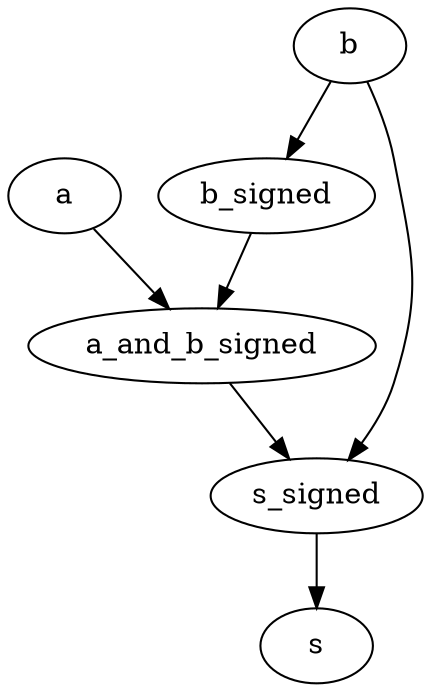 strict digraph "" {
	a	[complexity=10,
		importance=0.778378104934,
		rank=0.0778378104934];
	a_and_b_signed	[complexity=7,
		importance=0.69189157755,
		rank=0.0988416539357];
	a -> a_and_b_signed;
	b	[complexity=13,
		importance=0.879279168802,
		rank=0.0676368591386];
	b_signed	[complexity=10,
		importance=0.792792641418,
		rank=0.0792792641418];
	b -> b_signed;
	s_signed	[complexity=4,
		importance=0.533332428435,
		rank=0.133333107109];
	b -> s_signed;
	b_signed -> a_and_b_signed;
	s	[complexity=0,
		importance=0.176575962053,
		rank=0.0];
	s_signed -> s;
	a_and_b_signed -> s_signed;
}
